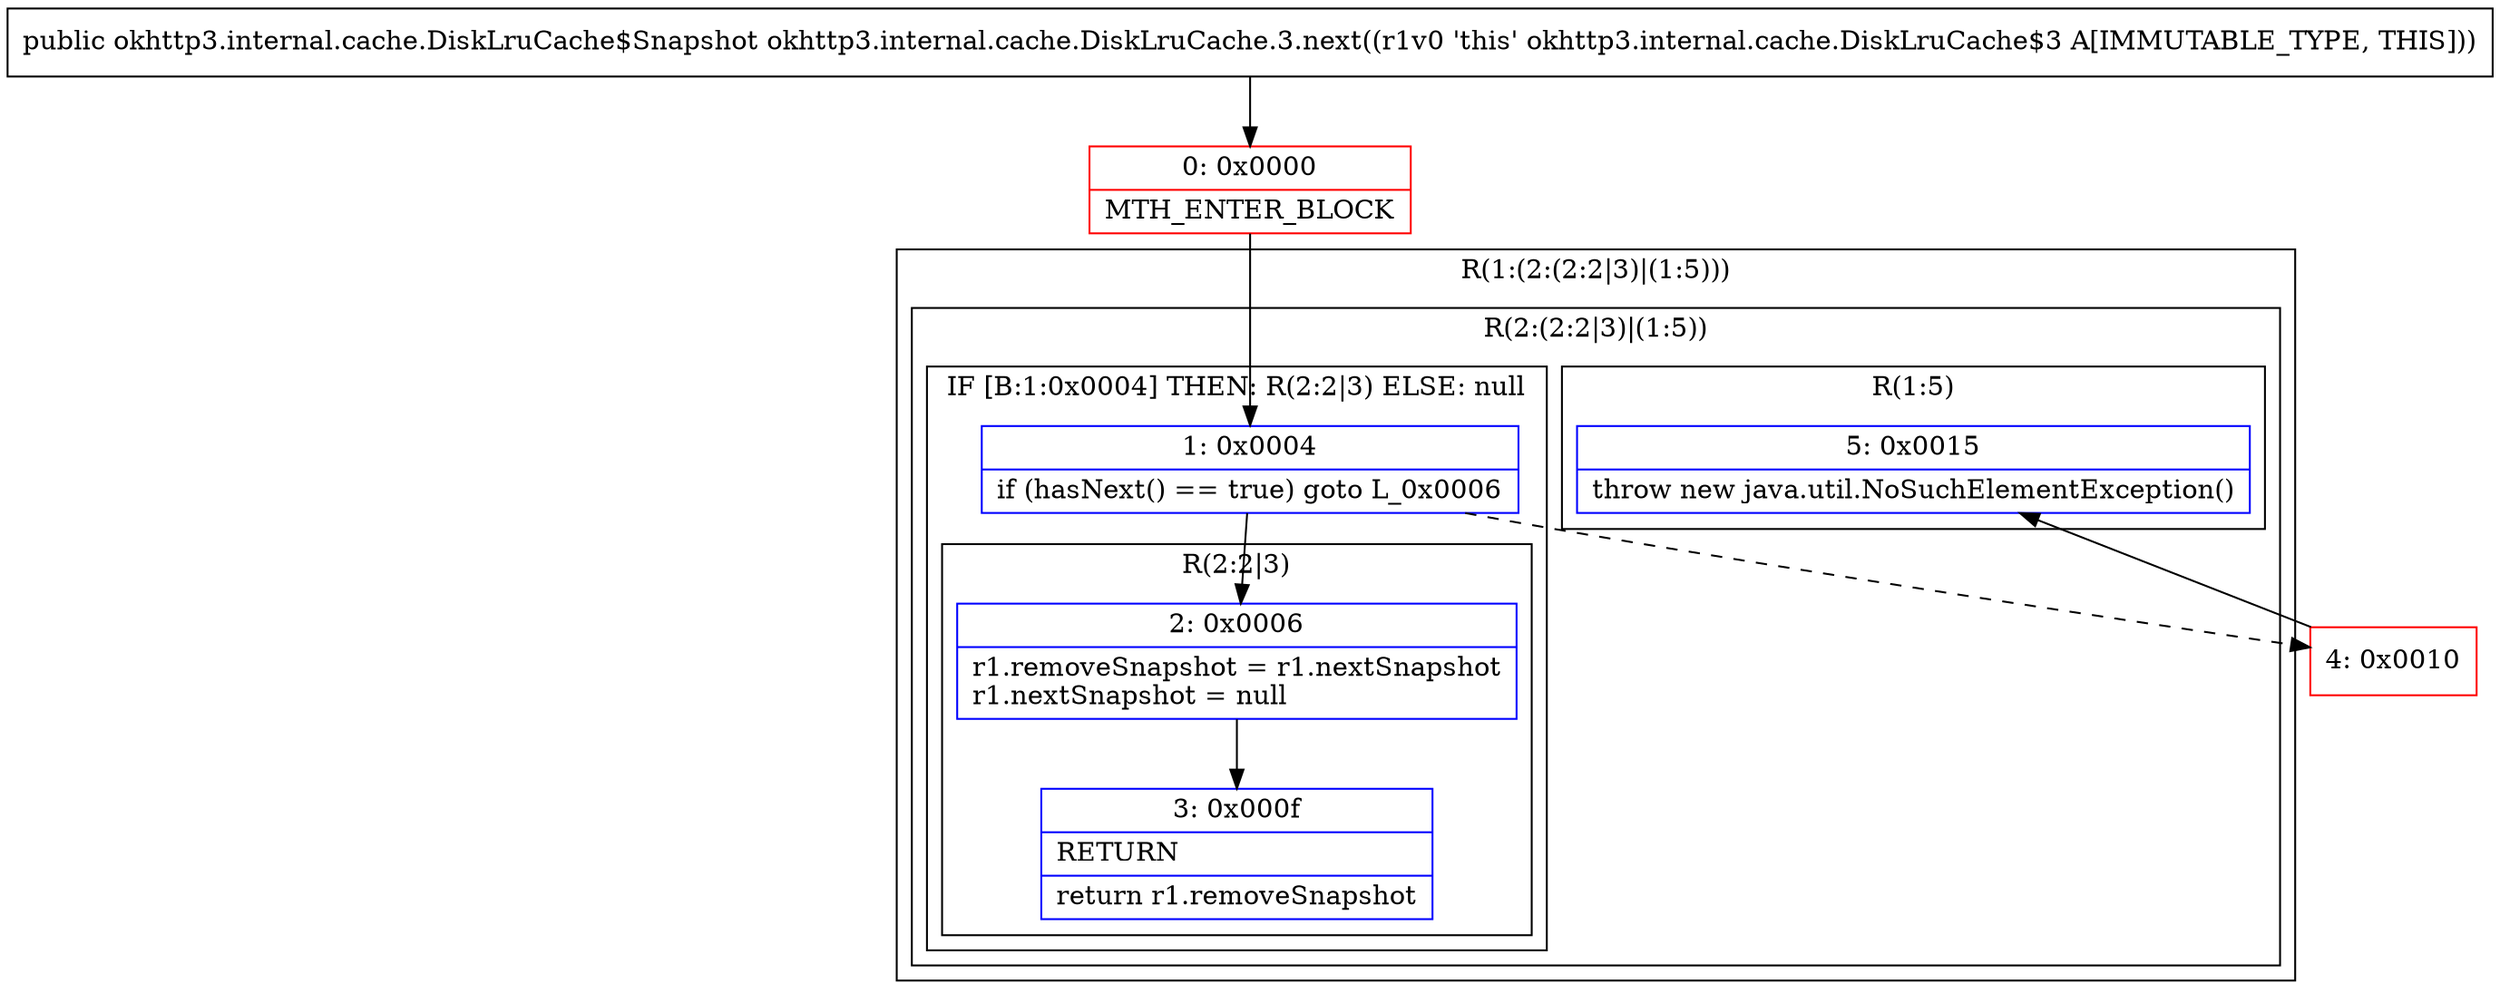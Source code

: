 digraph "CFG forokhttp3.internal.cache.DiskLruCache.3.next()Lokhttp3\/internal\/cache\/DiskLruCache$Snapshot;" {
subgraph cluster_Region_361299368 {
label = "R(1:(2:(2:2|3)|(1:5)))";
node [shape=record,color=blue];
subgraph cluster_Region_1472462404 {
label = "R(2:(2:2|3)|(1:5))";
node [shape=record,color=blue];
subgraph cluster_IfRegion_279195067 {
label = "IF [B:1:0x0004] THEN: R(2:2|3) ELSE: null";
node [shape=record,color=blue];
Node_1 [shape=record,label="{1\:\ 0x0004|if (hasNext() == true) goto L_0x0006\l}"];
subgraph cluster_Region_1868913342 {
label = "R(2:2|3)";
node [shape=record,color=blue];
Node_2 [shape=record,label="{2\:\ 0x0006|r1.removeSnapshot = r1.nextSnapshot\lr1.nextSnapshot = null\l}"];
Node_3 [shape=record,label="{3\:\ 0x000f|RETURN\l|return r1.removeSnapshot\l}"];
}
}
subgraph cluster_Region_1037213511 {
label = "R(1:5)";
node [shape=record,color=blue];
Node_5 [shape=record,label="{5\:\ 0x0015|throw new java.util.NoSuchElementException()\l}"];
}
}
}
Node_0 [shape=record,color=red,label="{0\:\ 0x0000|MTH_ENTER_BLOCK\l}"];
Node_4 [shape=record,color=red,label="{4\:\ 0x0010}"];
MethodNode[shape=record,label="{public okhttp3.internal.cache.DiskLruCache$Snapshot okhttp3.internal.cache.DiskLruCache.3.next((r1v0 'this' okhttp3.internal.cache.DiskLruCache$3 A[IMMUTABLE_TYPE, THIS])) }"];
MethodNode -> Node_0;
Node_1 -> Node_2;
Node_1 -> Node_4[style=dashed];
Node_2 -> Node_3;
Node_0 -> Node_1;
Node_4 -> Node_5;
}

